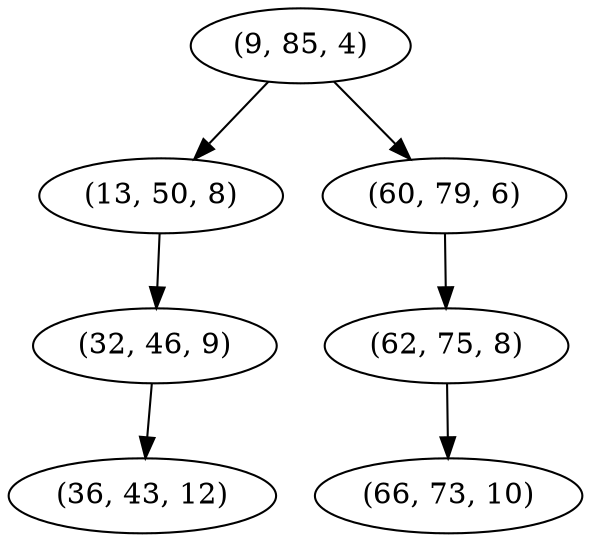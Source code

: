 digraph tree {
    "(9, 85, 4)";
    "(13, 50, 8)";
    "(32, 46, 9)";
    "(36, 43, 12)";
    "(60, 79, 6)";
    "(62, 75, 8)";
    "(66, 73, 10)";
    "(9, 85, 4)" -> "(13, 50, 8)";
    "(9, 85, 4)" -> "(60, 79, 6)";
    "(13, 50, 8)" -> "(32, 46, 9)";
    "(32, 46, 9)" -> "(36, 43, 12)";
    "(60, 79, 6)" -> "(62, 75, 8)";
    "(62, 75, 8)" -> "(66, 73, 10)";
}

